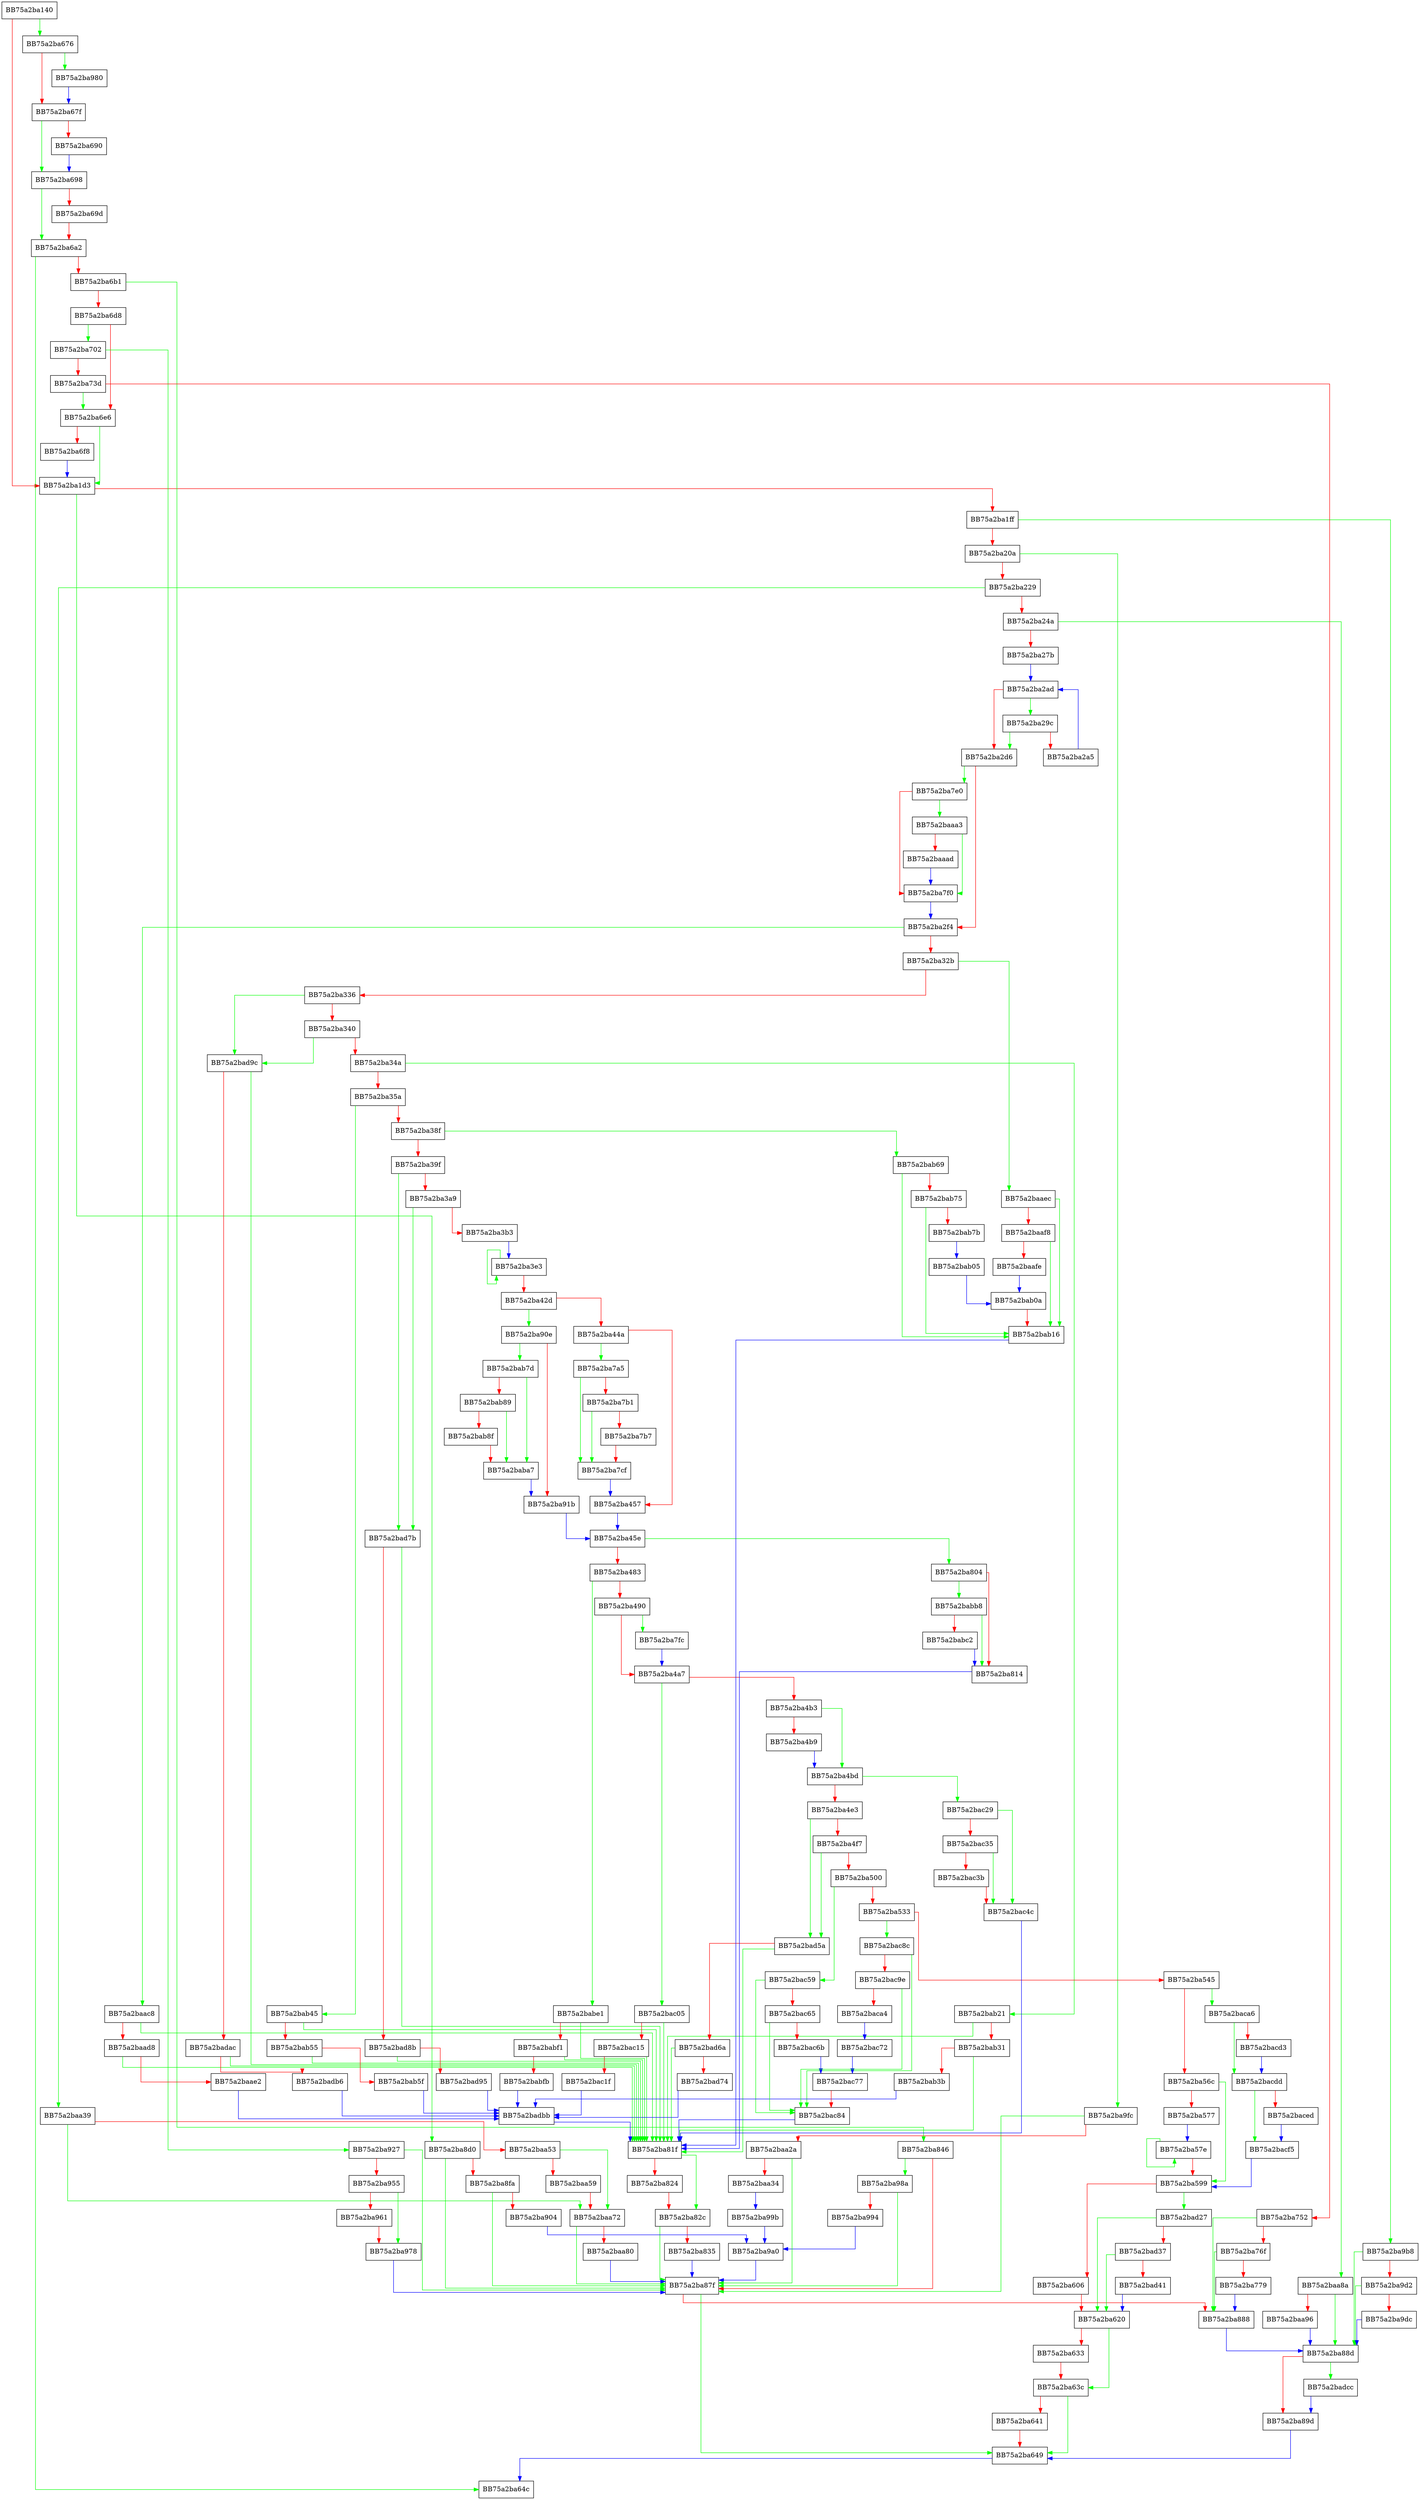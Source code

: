 digraph OpenFile {
  node [shape="box"];
  graph [splines=ortho];
  BB75a2ba140 -> BB75a2ba676 [color="green"];
  BB75a2ba140 -> BB75a2ba1d3 [color="red"];
  BB75a2ba1d3 -> BB75a2ba8d0 [color="green"];
  BB75a2ba1d3 -> BB75a2ba1ff [color="red"];
  BB75a2ba1ff -> BB75a2ba9b8 [color="green"];
  BB75a2ba1ff -> BB75a2ba20a [color="red"];
  BB75a2ba20a -> BB75a2ba9fc [color="green"];
  BB75a2ba20a -> BB75a2ba229 [color="red"];
  BB75a2ba229 -> BB75a2baa39 [color="green"];
  BB75a2ba229 -> BB75a2ba24a [color="red"];
  BB75a2ba24a -> BB75a2baa8a [color="green"];
  BB75a2ba24a -> BB75a2ba27b [color="red"];
  BB75a2ba27b -> BB75a2ba2ad [color="blue"];
  BB75a2ba29c -> BB75a2ba2d6 [color="green"];
  BB75a2ba29c -> BB75a2ba2a5 [color="red"];
  BB75a2ba2a5 -> BB75a2ba2ad [color="blue"];
  BB75a2ba2ad -> BB75a2ba29c [color="green"];
  BB75a2ba2ad -> BB75a2ba2d6 [color="red"];
  BB75a2ba2d6 -> BB75a2ba7e0 [color="green"];
  BB75a2ba2d6 -> BB75a2ba2f4 [color="red"];
  BB75a2ba2f4 -> BB75a2baac8 [color="green"];
  BB75a2ba2f4 -> BB75a2ba32b [color="red"];
  BB75a2ba32b -> BB75a2baaec [color="green"];
  BB75a2ba32b -> BB75a2ba336 [color="red"];
  BB75a2ba336 -> BB75a2bad9c [color="green"];
  BB75a2ba336 -> BB75a2ba340 [color="red"];
  BB75a2ba340 -> BB75a2bad9c [color="green"];
  BB75a2ba340 -> BB75a2ba34a [color="red"];
  BB75a2ba34a -> BB75a2bab21 [color="green"];
  BB75a2ba34a -> BB75a2ba35a [color="red"];
  BB75a2ba35a -> BB75a2bab45 [color="green"];
  BB75a2ba35a -> BB75a2ba38f [color="red"];
  BB75a2ba38f -> BB75a2bab69 [color="green"];
  BB75a2ba38f -> BB75a2ba39f [color="red"];
  BB75a2ba39f -> BB75a2bad7b [color="green"];
  BB75a2ba39f -> BB75a2ba3a9 [color="red"];
  BB75a2ba3a9 -> BB75a2bad7b [color="green"];
  BB75a2ba3a9 -> BB75a2ba3b3 [color="red"];
  BB75a2ba3b3 -> BB75a2ba3e3 [color="blue"];
  BB75a2ba3e3 -> BB75a2ba3e3 [color="green"];
  BB75a2ba3e3 -> BB75a2ba42d [color="red"];
  BB75a2ba42d -> BB75a2ba90e [color="green"];
  BB75a2ba42d -> BB75a2ba44a [color="red"];
  BB75a2ba44a -> BB75a2ba7a5 [color="green"];
  BB75a2ba44a -> BB75a2ba457 [color="red"];
  BB75a2ba457 -> BB75a2ba45e [color="blue"];
  BB75a2ba45e -> BB75a2ba804 [color="green"];
  BB75a2ba45e -> BB75a2ba483 [color="red"];
  BB75a2ba483 -> BB75a2babe1 [color="green"];
  BB75a2ba483 -> BB75a2ba490 [color="red"];
  BB75a2ba490 -> BB75a2ba7fc [color="green"];
  BB75a2ba490 -> BB75a2ba4a7 [color="red"];
  BB75a2ba4a7 -> BB75a2bac05 [color="green"];
  BB75a2ba4a7 -> BB75a2ba4b3 [color="red"];
  BB75a2ba4b3 -> BB75a2ba4bd [color="green"];
  BB75a2ba4b3 -> BB75a2ba4b9 [color="red"];
  BB75a2ba4b9 -> BB75a2ba4bd [color="blue"];
  BB75a2ba4bd -> BB75a2bac29 [color="green"];
  BB75a2ba4bd -> BB75a2ba4e3 [color="red"];
  BB75a2ba4e3 -> BB75a2bad5a [color="green"];
  BB75a2ba4e3 -> BB75a2ba4f7 [color="red"];
  BB75a2ba4f7 -> BB75a2bad5a [color="green"];
  BB75a2ba4f7 -> BB75a2ba500 [color="red"];
  BB75a2ba500 -> BB75a2bac59 [color="green"];
  BB75a2ba500 -> BB75a2ba533 [color="red"];
  BB75a2ba533 -> BB75a2bac8c [color="green"];
  BB75a2ba533 -> BB75a2ba545 [color="red"];
  BB75a2ba545 -> BB75a2baca6 [color="green"];
  BB75a2ba545 -> BB75a2ba56c [color="red"];
  BB75a2ba56c -> BB75a2ba599 [color="green"];
  BB75a2ba56c -> BB75a2ba577 [color="red"];
  BB75a2ba577 -> BB75a2ba57e [color="blue"];
  BB75a2ba57e -> BB75a2ba57e [color="green"];
  BB75a2ba57e -> BB75a2ba599 [color="red"];
  BB75a2ba599 -> BB75a2bad27 [color="green"];
  BB75a2ba599 -> BB75a2ba606 [color="red"];
  BB75a2ba606 -> BB75a2ba620 [color="red"];
  BB75a2ba620 -> BB75a2ba63c [color="green"];
  BB75a2ba620 -> BB75a2ba633 [color="red"];
  BB75a2ba633 -> BB75a2ba63c [color="red"];
  BB75a2ba63c -> BB75a2ba649 [color="green"];
  BB75a2ba63c -> BB75a2ba641 [color="red"];
  BB75a2ba641 -> BB75a2ba649 [color="red"];
  BB75a2ba649 -> BB75a2ba64c [color="blue"];
  BB75a2ba676 -> BB75a2ba980 [color="green"];
  BB75a2ba676 -> BB75a2ba67f [color="red"];
  BB75a2ba67f -> BB75a2ba698 [color="green"];
  BB75a2ba67f -> BB75a2ba690 [color="red"];
  BB75a2ba690 -> BB75a2ba698 [color="blue"];
  BB75a2ba698 -> BB75a2ba6a2 [color="green"];
  BB75a2ba698 -> BB75a2ba69d [color="red"];
  BB75a2ba69d -> BB75a2ba6a2 [color="red"];
  BB75a2ba6a2 -> BB75a2ba64c [color="green"];
  BB75a2ba6a2 -> BB75a2ba6b1 [color="red"];
  BB75a2ba6b1 -> BB75a2ba846 [color="green"];
  BB75a2ba6b1 -> BB75a2ba6d8 [color="red"];
  BB75a2ba6d8 -> BB75a2ba702 [color="green"];
  BB75a2ba6d8 -> BB75a2ba6e6 [color="red"];
  BB75a2ba6e6 -> BB75a2ba1d3 [color="green"];
  BB75a2ba6e6 -> BB75a2ba6f8 [color="red"];
  BB75a2ba6f8 -> BB75a2ba1d3 [color="blue"];
  BB75a2ba702 -> BB75a2ba927 [color="green"];
  BB75a2ba702 -> BB75a2ba73d [color="red"];
  BB75a2ba73d -> BB75a2ba6e6 [color="green"];
  BB75a2ba73d -> BB75a2ba752 [color="red"];
  BB75a2ba752 -> BB75a2ba888 [color="green"];
  BB75a2ba752 -> BB75a2ba76f [color="red"];
  BB75a2ba76f -> BB75a2ba888 [color="green"];
  BB75a2ba76f -> BB75a2ba779 [color="red"];
  BB75a2ba779 -> BB75a2ba888 [color="blue"];
  BB75a2ba7a5 -> BB75a2ba7cf [color="green"];
  BB75a2ba7a5 -> BB75a2ba7b1 [color="red"];
  BB75a2ba7b1 -> BB75a2ba7cf [color="green"];
  BB75a2ba7b1 -> BB75a2ba7b7 [color="red"];
  BB75a2ba7b7 -> BB75a2ba7cf [color="red"];
  BB75a2ba7cf -> BB75a2ba457 [color="blue"];
  BB75a2ba7e0 -> BB75a2baaa3 [color="green"];
  BB75a2ba7e0 -> BB75a2ba7f0 [color="red"];
  BB75a2ba7f0 -> BB75a2ba2f4 [color="blue"];
  BB75a2ba7fc -> BB75a2ba4a7 [color="blue"];
  BB75a2ba804 -> BB75a2babb8 [color="green"];
  BB75a2ba804 -> BB75a2ba814 [color="red"];
  BB75a2ba814 -> BB75a2ba81f [color="blue"];
  BB75a2ba81f -> BB75a2ba82c [color="green"];
  BB75a2ba81f -> BB75a2ba824 [color="red"];
  BB75a2ba824 -> BB75a2ba82c [color="red"];
  BB75a2ba82c -> BB75a2ba87f [color="green"];
  BB75a2ba82c -> BB75a2ba835 [color="red"];
  BB75a2ba835 -> BB75a2ba87f [color="blue"];
  BB75a2ba846 -> BB75a2ba98a [color="green"];
  BB75a2ba846 -> BB75a2ba87f [color="red"];
  BB75a2ba87f -> BB75a2ba649 [color="green"];
  BB75a2ba87f -> BB75a2ba888 [color="red"];
  BB75a2ba888 -> BB75a2ba88d [color="blue"];
  BB75a2ba88d -> BB75a2badcc [color="green"];
  BB75a2ba88d -> BB75a2ba89d [color="red"];
  BB75a2ba89d -> BB75a2ba649 [color="blue"];
  BB75a2ba8d0 -> BB75a2ba87f [color="green"];
  BB75a2ba8d0 -> BB75a2ba8fa [color="red"];
  BB75a2ba8fa -> BB75a2ba87f [color="green"];
  BB75a2ba8fa -> BB75a2ba904 [color="red"];
  BB75a2ba904 -> BB75a2ba9a0 [color="blue"];
  BB75a2ba90e -> BB75a2bab7d [color="green"];
  BB75a2ba90e -> BB75a2ba91b [color="red"];
  BB75a2ba91b -> BB75a2ba45e [color="blue"];
  BB75a2ba927 -> BB75a2ba87f [color="green"];
  BB75a2ba927 -> BB75a2ba955 [color="red"];
  BB75a2ba955 -> BB75a2ba978 [color="green"];
  BB75a2ba955 -> BB75a2ba961 [color="red"];
  BB75a2ba961 -> BB75a2ba978 [color="red"];
  BB75a2ba978 -> BB75a2ba87f [color="blue"];
  BB75a2ba980 -> BB75a2ba67f [color="blue"];
  BB75a2ba98a -> BB75a2ba87f [color="green"];
  BB75a2ba98a -> BB75a2ba994 [color="red"];
  BB75a2ba994 -> BB75a2ba9a0 [color="blue"];
  BB75a2ba99b -> BB75a2ba9a0 [color="blue"];
  BB75a2ba9a0 -> BB75a2ba87f [color="blue"];
  BB75a2ba9b8 -> BB75a2ba88d [color="green"];
  BB75a2ba9b8 -> BB75a2ba9d2 [color="red"];
  BB75a2ba9d2 -> BB75a2ba88d [color="green"];
  BB75a2ba9d2 -> BB75a2ba9dc [color="red"];
  BB75a2ba9dc -> BB75a2ba88d [color="blue"];
  BB75a2ba9fc -> BB75a2ba87f [color="green"];
  BB75a2ba9fc -> BB75a2baa2a [color="red"];
  BB75a2baa2a -> BB75a2ba87f [color="green"];
  BB75a2baa2a -> BB75a2baa34 [color="red"];
  BB75a2baa34 -> BB75a2ba99b [color="blue"];
  BB75a2baa39 -> BB75a2baa72 [color="green"];
  BB75a2baa39 -> BB75a2baa53 [color="red"];
  BB75a2baa53 -> BB75a2baa72 [color="green"];
  BB75a2baa53 -> BB75a2baa59 [color="red"];
  BB75a2baa59 -> BB75a2baa72 [color="red"];
  BB75a2baa72 -> BB75a2ba87f [color="green"];
  BB75a2baa72 -> BB75a2baa80 [color="red"];
  BB75a2baa80 -> BB75a2ba87f [color="blue"];
  BB75a2baa8a -> BB75a2ba88d [color="green"];
  BB75a2baa8a -> BB75a2baa96 [color="red"];
  BB75a2baa96 -> BB75a2ba88d [color="blue"];
  BB75a2baaa3 -> BB75a2ba7f0 [color="green"];
  BB75a2baaa3 -> BB75a2baaad [color="red"];
  BB75a2baaad -> BB75a2ba7f0 [color="blue"];
  BB75a2baac8 -> BB75a2ba81f [color="green"];
  BB75a2baac8 -> BB75a2baad8 [color="red"];
  BB75a2baad8 -> BB75a2ba81f [color="green"];
  BB75a2baad8 -> BB75a2baae2 [color="red"];
  BB75a2baae2 -> BB75a2badbb [color="blue"];
  BB75a2baaec -> BB75a2bab16 [color="green"];
  BB75a2baaec -> BB75a2baaf8 [color="red"];
  BB75a2baaf8 -> BB75a2bab16 [color="green"];
  BB75a2baaf8 -> BB75a2baafe [color="red"];
  BB75a2baafe -> BB75a2bab0a [color="blue"];
  BB75a2bab05 -> BB75a2bab0a [color="blue"];
  BB75a2bab0a -> BB75a2bab16 [color="red"];
  BB75a2bab16 -> BB75a2ba81f [color="blue"];
  BB75a2bab21 -> BB75a2ba81f [color="green"];
  BB75a2bab21 -> BB75a2bab31 [color="red"];
  BB75a2bab31 -> BB75a2ba81f [color="green"];
  BB75a2bab31 -> BB75a2bab3b [color="red"];
  BB75a2bab3b -> BB75a2badbb [color="blue"];
  BB75a2bab45 -> BB75a2ba81f [color="green"];
  BB75a2bab45 -> BB75a2bab55 [color="red"];
  BB75a2bab55 -> BB75a2ba81f [color="green"];
  BB75a2bab55 -> BB75a2bab5f [color="red"];
  BB75a2bab5f -> BB75a2badbb [color="blue"];
  BB75a2bab69 -> BB75a2bab16 [color="green"];
  BB75a2bab69 -> BB75a2bab75 [color="red"];
  BB75a2bab75 -> BB75a2bab16 [color="green"];
  BB75a2bab75 -> BB75a2bab7b [color="red"];
  BB75a2bab7b -> BB75a2bab05 [color="blue"];
  BB75a2bab7d -> BB75a2baba7 [color="green"];
  BB75a2bab7d -> BB75a2bab89 [color="red"];
  BB75a2bab89 -> BB75a2baba7 [color="green"];
  BB75a2bab89 -> BB75a2bab8f [color="red"];
  BB75a2bab8f -> BB75a2baba7 [color="red"];
  BB75a2baba7 -> BB75a2ba91b [color="blue"];
  BB75a2babb8 -> BB75a2ba814 [color="green"];
  BB75a2babb8 -> BB75a2babc2 [color="red"];
  BB75a2babc2 -> BB75a2ba814 [color="blue"];
  BB75a2babe1 -> BB75a2ba81f [color="green"];
  BB75a2babe1 -> BB75a2babf1 [color="red"];
  BB75a2babf1 -> BB75a2ba81f [color="green"];
  BB75a2babf1 -> BB75a2babfb [color="red"];
  BB75a2babfb -> BB75a2badbb [color="blue"];
  BB75a2bac05 -> BB75a2ba81f [color="green"];
  BB75a2bac05 -> BB75a2bac15 [color="red"];
  BB75a2bac15 -> BB75a2ba81f [color="green"];
  BB75a2bac15 -> BB75a2bac1f [color="red"];
  BB75a2bac1f -> BB75a2badbb [color="blue"];
  BB75a2bac29 -> BB75a2bac4c [color="green"];
  BB75a2bac29 -> BB75a2bac35 [color="red"];
  BB75a2bac35 -> BB75a2bac4c [color="green"];
  BB75a2bac35 -> BB75a2bac3b [color="red"];
  BB75a2bac3b -> BB75a2bac4c [color="red"];
  BB75a2bac4c -> BB75a2ba81f [color="blue"];
  BB75a2bac59 -> BB75a2bac84 [color="green"];
  BB75a2bac59 -> BB75a2bac65 [color="red"];
  BB75a2bac65 -> BB75a2bac84 [color="green"];
  BB75a2bac65 -> BB75a2bac6b [color="red"];
  BB75a2bac6b -> BB75a2bac77 [color="blue"];
  BB75a2bac72 -> BB75a2bac77 [color="blue"];
  BB75a2bac77 -> BB75a2bac84 [color="red"];
  BB75a2bac84 -> BB75a2ba81f [color="blue"];
  BB75a2bac8c -> BB75a2bac84 [color="green"];
  BB75a2bac8c -> BB75a2bac9e [color="red"];
  BB75a2bac9e -> BB75a2bac84 [color="green"];
  BB75a2bac9e -> BB75a2baca4 [color="red"];
  BB75a2baca4 -> BB75a2bac72 [color="blue"];
  BB75a2baca6 -> BB75a2bacdd [color="green"];
  BB75a2baca6 -> BB75a2bacd3 [color="red"];
  BB75a2bacd3 -> BB75a2bacdd [color="blue"];
  BB75a2bacdd -> BB75a2bacf5 [color="green"];
  BB75a2bacdd -> BB75a2baced [color="red"];
  BB75a2baced -> BB75a2bacf5 [color="blue"];
  BB75a2bacf5 -> BB75a2ba599 [color="blue"];
  BB75a2bad27 -> BB75a2ba620 [color="green"];
  BB75a2bad27 -> BB75a2bad37 [color="red"];
  BB75a2bad37 -> BB75a2ba620 [color="green"];
  BB75a2bad37 -> BB75a2bad41 [color="red"];
  BB75a2bad41 -> BB75a2ba620 [color="blue"];
  BB75a2bad5a -> BB75a2ba81f [color="green"];
  BB75a2bad5a -> BB75a2bad6a [color="red"];
  BB75a2bad6a -> BB75a2ba81f [color="green"];
  BB75a2bad6a -> BB75a2bad74 [color="red"];
  BB75a2bad74 -> BB75a2badbb [color="blue"];
  BB75a2bad7b -> BB75a2ba81f [color="green"];
  BB75a2bad7b -> BB75a2bad8b [color="red"];
  BB75a2bad8b -> BB75a2ba81f [color="green"];
  BB75a2bad8b -> BB75a2bad95 [color="red"];
  BB75a2bad95 -> BB75a2badbb [color="blue"];
  BB75a2bad9c -> BB75a2ba81f [color="green"];
  BB75a2bad9c -> BB75a2badac [color="red"];
  BB75a2badac -> BB75a2ba81f [color="green"];
  BB75a2badac -> BB75a2badb6 [color="red"];
  BB75a2badb6 -> BB75a2badbb [color="blue"];
  BB75a2badbb -> BB75a2ba81f [color="blue"];
  BB75a2badcc -> BB75a2ba89d [color="blue"];
}